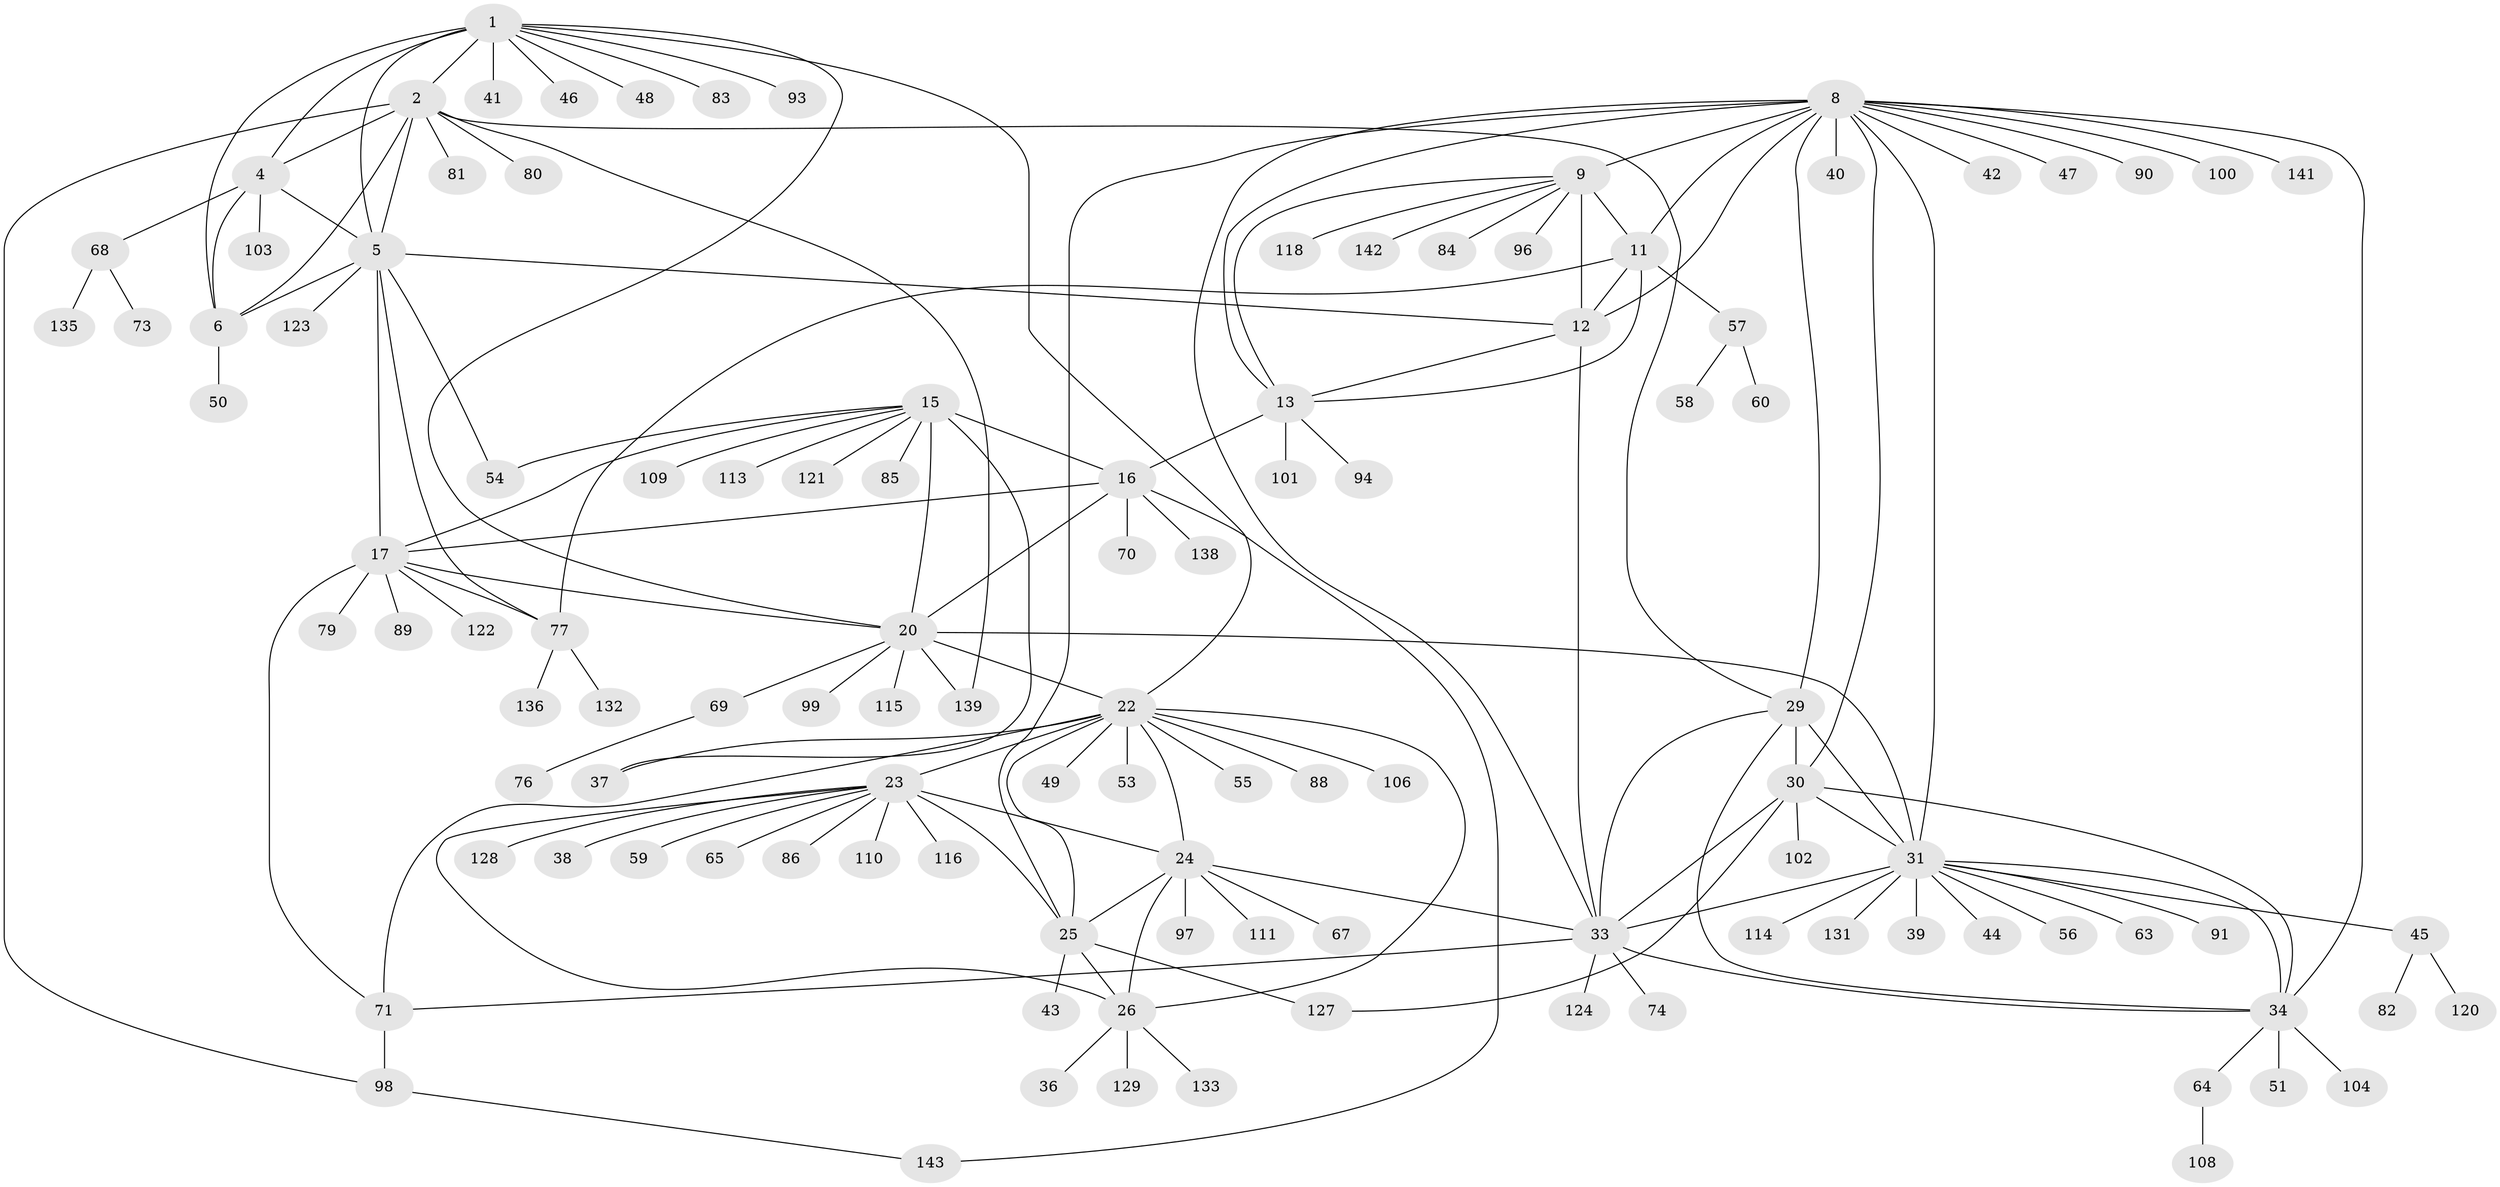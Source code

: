 // Generated by graph-tools (version 1.1) at 2025/52/02/27/25 19:52:20]
// undirected, 111 vertices, 159 edges
graph export_dot {
graph [start="1"]
  node [color=gray90,style=filled];
  1 [super="+130"];
  2 [super="+3"];
  4 [super="+126"];
  5 [super="+7"];
  6 [super="+105"];
  8 [super="+32"];
  9 [super="+10"];
  11 [super="+14"];
  12 [super="+92"];
  13 [super="+125"];
  15 [super="+18"];
  16 [super="+19"];
  17 [super="+137"];
  20 [super="+21"];
  22 [super="+28"];
  23 [super="+27"];
  24 [super="+66"];
  25 [super="+72"];
  26 [super="+52"];
  29;
  30 [super="+117"];
  31 [super="+35"];
  33 [super="+61"];
  34 [super="+95"];
  36;
  37;
  38;
  39;
  40;
  41 [super="+75"];
  42;
  43;
  44;
  45;
  46;
  47;
  48 [super="+62"];
  49;
  50;
  51;
  53;
  54;
  55;
  56;
  57;
  58;
  59;
  60;
  63;
  64;
  65;
  67;
  68;
  69;
  70;
  71 [super="+78"];
  73;
  74 [super="+119"];
  76;
  77 [super="+107"];
  79;
  80;
  81 [super="+87"];
  82;
  83;
  84;
  85;
  86;
  88;
  89;
  90;
  91;
  93;
  94;
  96 [super="+134"];
  97;
  98 [super="+112"];
  99;
  100;
  101;
  102;
  103;
  104;
  106;
  108;
  109;
  110;
  111;
  113;
  114;
  115;
  116;
  118;
  120;
  121;
  122 [super="+140"];
  123;
  124;
  127;
  128;
  129;
  131;
  132;
  133;
  135;
  136;
  138;
  139;
  141;
  142;
  143;
  1 -- 2 [weight=2];
  1 -- 4;
  1 -- 5 [weight=2];
  1 -- 6;
  1 -- 41;
  1 -- 46;
  1 -- 48;
  1 -- 83;
  1 -- 93;
  1 -- 22;
  1 -- 20;
  2 -- 4 [weight=2];
  2 -- 5 [weight=4];
  2 -- 6 [weight=2];
  2 -- 80;
  2 -- 139;
  2 -- 98;
  2 -- 81;
  2 -- 29;
  4 -- 5 [weight=2];
  4 -- 6;
  4 -- 68;
  4 -- 103;
  5 -- 6 [weight=2];
  5 -- 12;
  5 -- 54;
  5 -- 77;
  5 -- 17;
  5 -- 123;
  6 -- 50;
  8 -- 9 [weight=2];
  8 -- 11 [weight=2];
  8 -- 12;
  8 -- 13;
  8 -- 25;
  8 -- 40;
  8 -- 42;
  8 -- 90;
  8 -- 100;
  8 -- 33;
  8 -- 34;
  8 -- 141;
  8 -- 47;
  8 -- 29;
  8 -- 30;
  8 -- 31 [weight=2];
  9 -- 11 [weight=4];
  9 -- 12 [weight=2];
  9 -- 13 [weight=2];
  9 -- 118;
  9 -- 96;
  9 -- 142;
  9 -- 84;
  11 -- 12 [weight=2];
  11 -- 13 [weight=2];
  11 -- 77;
  11 -- 57;
  12 -- 13;
  12 -- 33;
  13 -- 16;
  13 -- 94;
  13 -- 101;
  15 -- 16 [weight=4];
  15 -- 17 [weight=2];
  15 -- 20 [weight=4];
  15 -- 37;
  15 -- 85;
  15 -- 121;
  15 -- 109;
  15 -- 113;
  15 -- 54;
  16 -- 17 [weight=2];
  16 -- 20 [weight=4];
  16 -- 138;
  16 -- 143;
  16 -- 70;
  17 -- 20 [weight=2];
  17 -- 79;
  17 -- 89;
  17 -- 122;
  17 -- 71;
  17 -- 77;
  20 -- 69;
  20 -- 99;
  20 -- 115;
  20 -- 22;
  20 -- 139;
  20 -- 31;
  22 -- 23 [weight=4];
  22 -- 24 [weight=2];
  22 -- 25 [weight=2];
  22 -- 26 [weight=2];
  22 -- 37;
  22 -- 49;
  22 -- 88;
  22 -- 106;
  22 -- 71;
  22 -- 53;
  22 -- 55;
  23 -- 24 [weight=2];
  23 -- 25 [weight=2];
  23 -- 26 [weight=2];
  23 -- 38;
  23 -- 128;
  23 -- 65;
  23 -- 59;
  23 -- 110;
  23 -- 116;
  23 -- 86;
  24 -- 25;
  24 -- 26;
  24 -- 33;
  24 -- 67;
  24 -- 97;
  24 -- 111;
  25 -- 26;
  25 -- 43;
  25 -- 127;
  26 -- 36;
  26 -- 129;
  26 -- 133;
  29 -- 30;
  29 -- 31 [weight=2];
  29 -- 33;
  29 -- 34;
  30 -- 31 [weight=2];
  30 -- 33;
  30 -- 34;
  30 -- 102;
  30 -- 127;
  31 -- 33 [weight=2];
  31 -- 34 [weight=2];
  31 -- 45;
  31 -- 131;
  31 -- 39;
  31 -- 44;
  31 -- 114;
  31 -- 63;
  31 -- 56;
  31 -- 91;
  33 -- 34;
  33 -- 71;
  33 -- 74;
  33 -- 124;
  34 -- 51;
  34 -- 64;
  34 -- 104;
  45 -- 82;
  45 -- 120;
  57 -- 58;
  57 -- 60;
  64 -- 108;
  68 -- 73;
  68 -- 135;
  69 -- 76;
  71 -- 98;
  77 -- 136;
  77 -- 132;
  98 -- 143;
}

